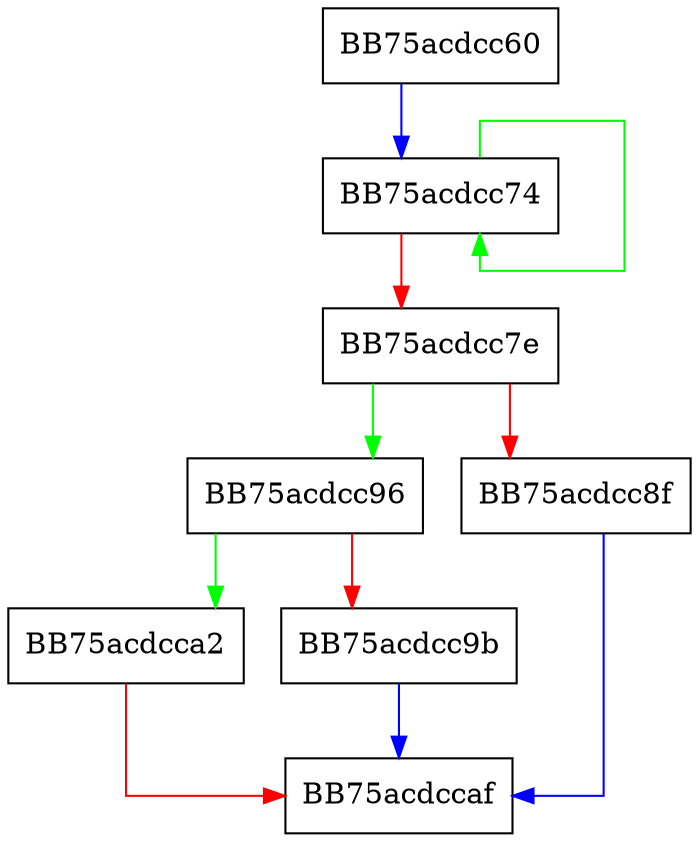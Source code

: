 digraph MakePathItem {
  node [shape="box"];
  graph [splines=ortho];
  BB75acdcc60 -> BB75acdcc74 [color="blue"];
  BB75acdcc74 -> BB75acdcc74 [color="green"];
  BB75acdcc74 -> BB75acdcc7e [color="red"];
  BB75acdcc7e -> BB75acdcc96 [color="green"];
  BB75acdcc7e -> BB75acdcc8f [color="red"];
  BB75acdcc8f -> BB75acdccaf [color="blue"];
  BB75acdcc96 -> BB75acdcca2 [color="green"];
  BB75acdcc96 -> BB75acdcc9b [color="red"];
  BB75acdcc9b -> BB75acdccaf [color="blue"];
  BB75acdcca2 -> BB75acdccaf [color="red"];
}